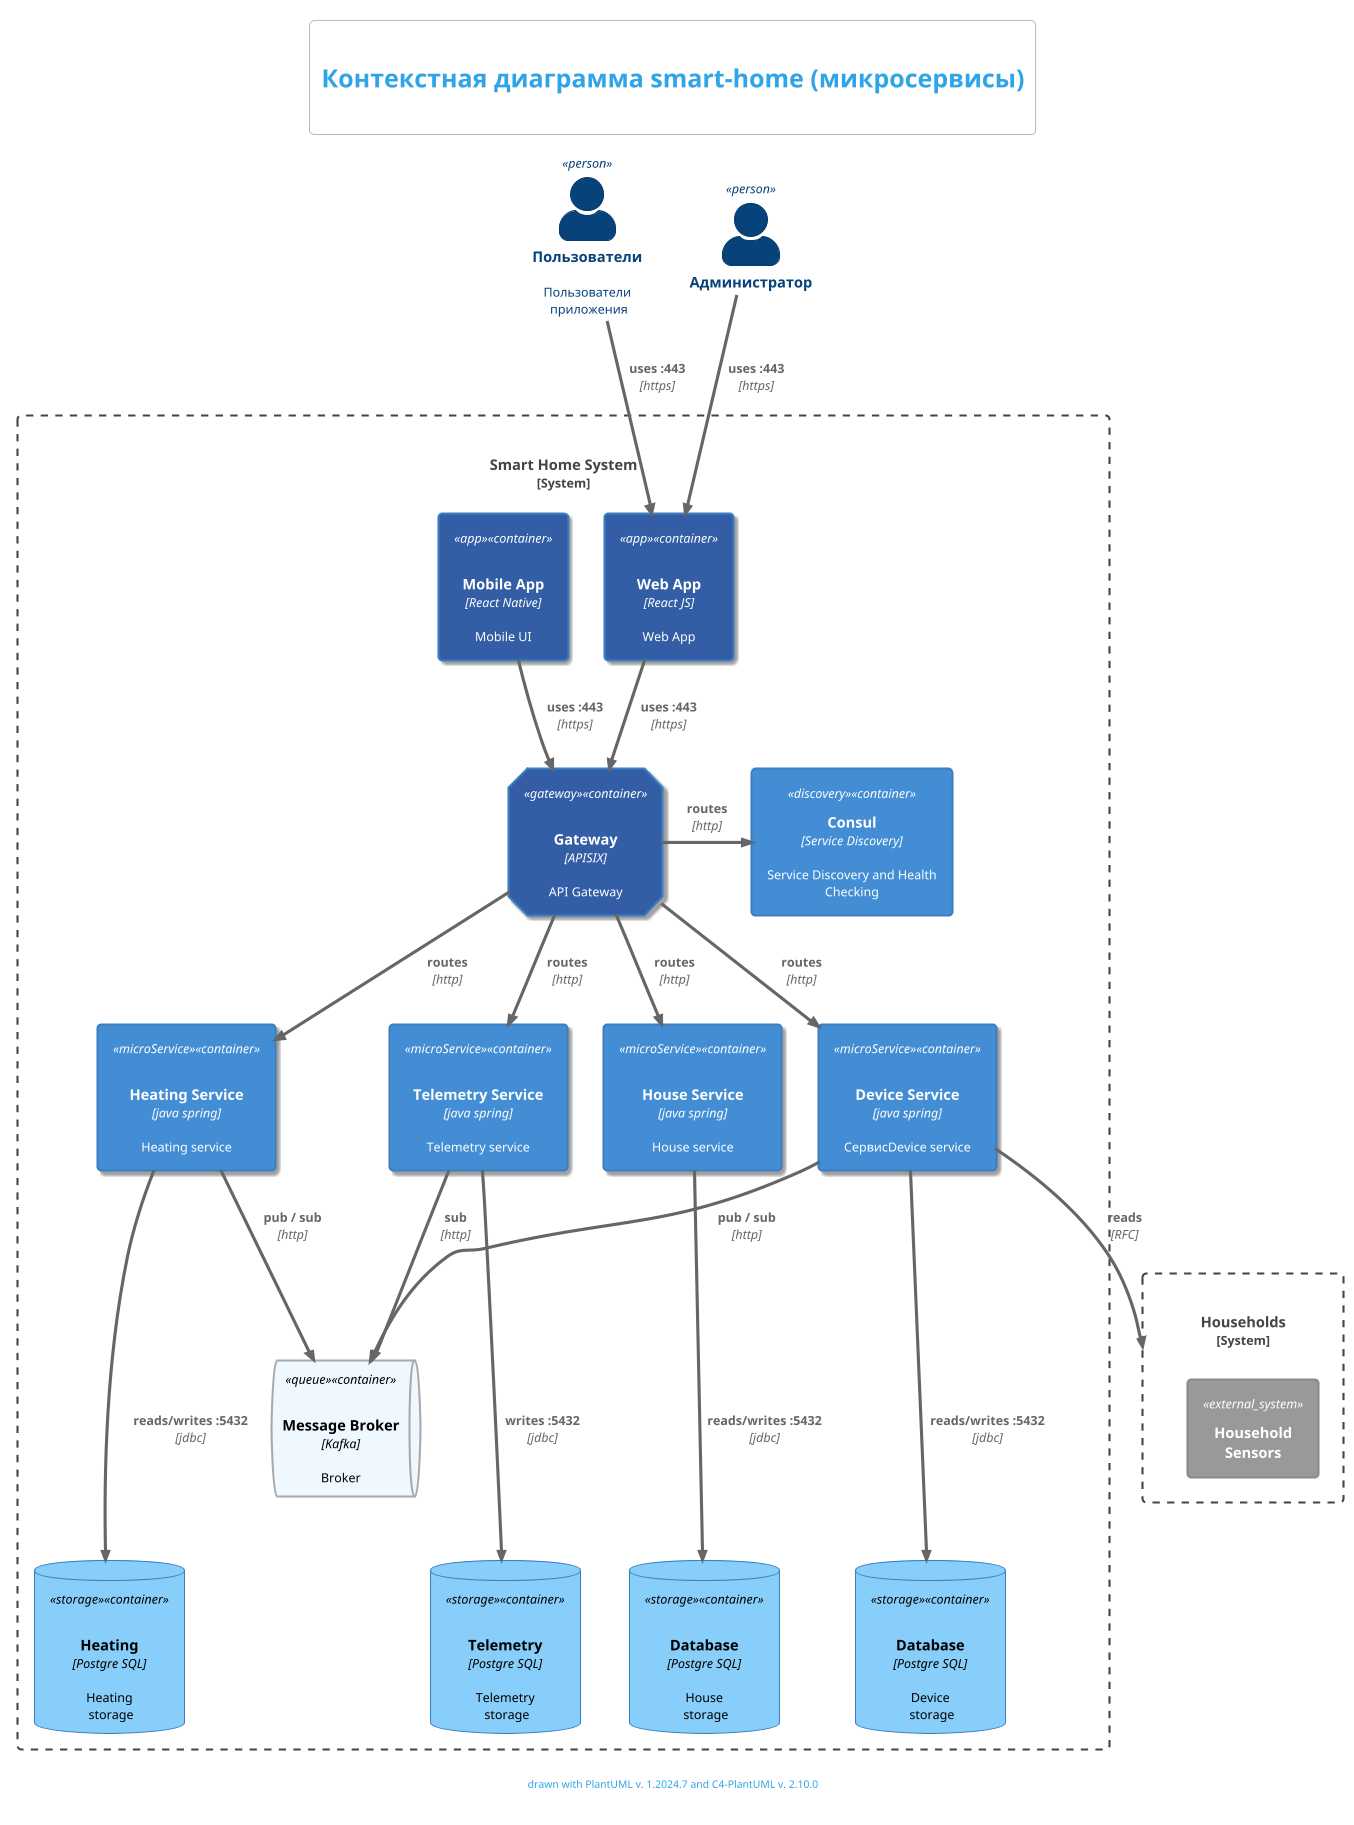 
@startuml c4_context_ms
!theme cerulean-outline
!include <c4/C4_Container.puml>

title \n= Контекстная диаграмма smart-home (микросервисы)\n


SHOW_PERSON_PORTRAIT()

AddElementTag("users", $bgColor="transparent", $fontColor="#335DA5", $borderThickness="0")
AddElementTag("app", $sprite="react", $shadowing="true", $bgColor="#335DA5", $legendText="host")

AddElementTag("gateway", $sprite="react", $shadowing="true", $shape=EightSidedShape(), $bgColor="#335DA5", $legendText="host")

AddElementTag("microService", $sprite="java,scale=1", $shadowing="true", $legendText="micro service (eight sided) (no text, no back color)")
AddElementTag("backendContainer", $fontColor=$ELEMENT_FONT_COLOR, $bgColor="#335DA5", $shape=EightSidedShape(), $legendText="backend container (eight sided)")
AddElementTag("storage", $shape=RoundedBoxShape(), $bgColor="lightSkyBlue", $fontColor="black")
AddElementTag("queue", $bgColor="aliceblue", $fontColor="black", $borderColor="darkgrey", $borderThickness="2")

Person(user, "Пользователи", "Пользователи\n приложения")
Person(admin, "Администратор")

System_Boundary(heating_system, "Smart Home System") {

    Container(web_app, "Web App", "React JS", "Web App", $tags="app")
    Container(mobile_app, "Mobile App", "React Native", "Mobile UI", $tags="app", $sprite="react")

    Container(smart_home_srv, "Heating Service", "java spring", "Heating service", $sprite="java", $tags="microService")
    Container(telemetry_srv, "Telemetry Service", "java spring", "Telemetry service", $sprite="java", $tags="microService")
    Container(house_srv, "House Service", "java spring", "House service", $sprite="java", $tags="microService")
    Container(device_srv, "Device Service", "java spring", "СервисDevice service", $sprite="java", $tags="microService")

    Container(gateway, "Gateway", "APISIX", "API Gateway", $sprite="spring,scale=0.5", $tags="gateway")
    Container(consul, "Consul", "Service Discovery", "Service Discovery and Health Checking", $tags="discovery")
    ContainerQueue(message_bus, "Message Broker", "Kafka", "Broker", $sprite="kafka,scale=0.5", $tags="queue")

    ContainerDb(smart_home_db, "Heating", "Postgre SQL", "Heating \n storage", $sprite="postgresql", $tags="storage")
    ContainerDb(telemetry_db, "Telemetry", "Postgre SQL", "Telemetry\n storage", $sprite="postgresql", $tags="storage")
    ContainerDb(device_db, "Database", "Postgre SQL", "Device\n storage", $sprite="postgresql", $tags="storage")
    ContainerDb(house_db, "Database", "Postgre SQL", "House\n storage", $sprite="postgresql", $tags="storage")
}

System_Boundary(household_sys, "Households") {
    System_Ext(sensors, "Household\n Sensors")
}


Rel(user, web_app, "uses :443", "https")
Rel(admin, web_app, "uses :443", "https")

Rel(web_app, gateway, "uses :443", "https")
Rel(mobile_app, gateway, "uses :443", "https")

Rel(gateway, telemetry_srv, "routes", "http")
Rel(gateway, house_srv, "routes", "http")
Rel(gateway, device_srv, "routes", "http")
Rel(gateway, smart_home_srv, "routes", "http")
Rel_Neighbor(gateway, consul, "routes", "http")

Rel(telemetry_srv, message_bus, "sub", "http")
Rel(device_srv, message_bus, "pub / sub", "http")
Rel(smart_home_srv, message_bus, "pub / sub", "http")

Rel(smart_home_srv, smart_home_db, "reads/writes :5432", "jdbc")
Rel(telemetry_srv, telemetry_db, "writes :5432", "jdbc")
Rel(device_srv, device_db, "reads/writes :5432", "jdbc")
Rel(house_srv, house_db, "reads/writes :5432", "jdbc")

Rel(device_srv, household_sys, "reads", "RFC")

Lay_Distance(telemetry_db, telemetry_srv, 1)
Lay_Distance(smart_home_db, smart_home_srv, 1)
Lay_Distance(device_db, device_srv, 1)
Lay_Distance(house_db, house_srv, 1)

'SHOW_FLOATING_LEGEND()

footer drawn with PlantUML v. %version() and C4-PlantUML v. C4Version()
@enduml
